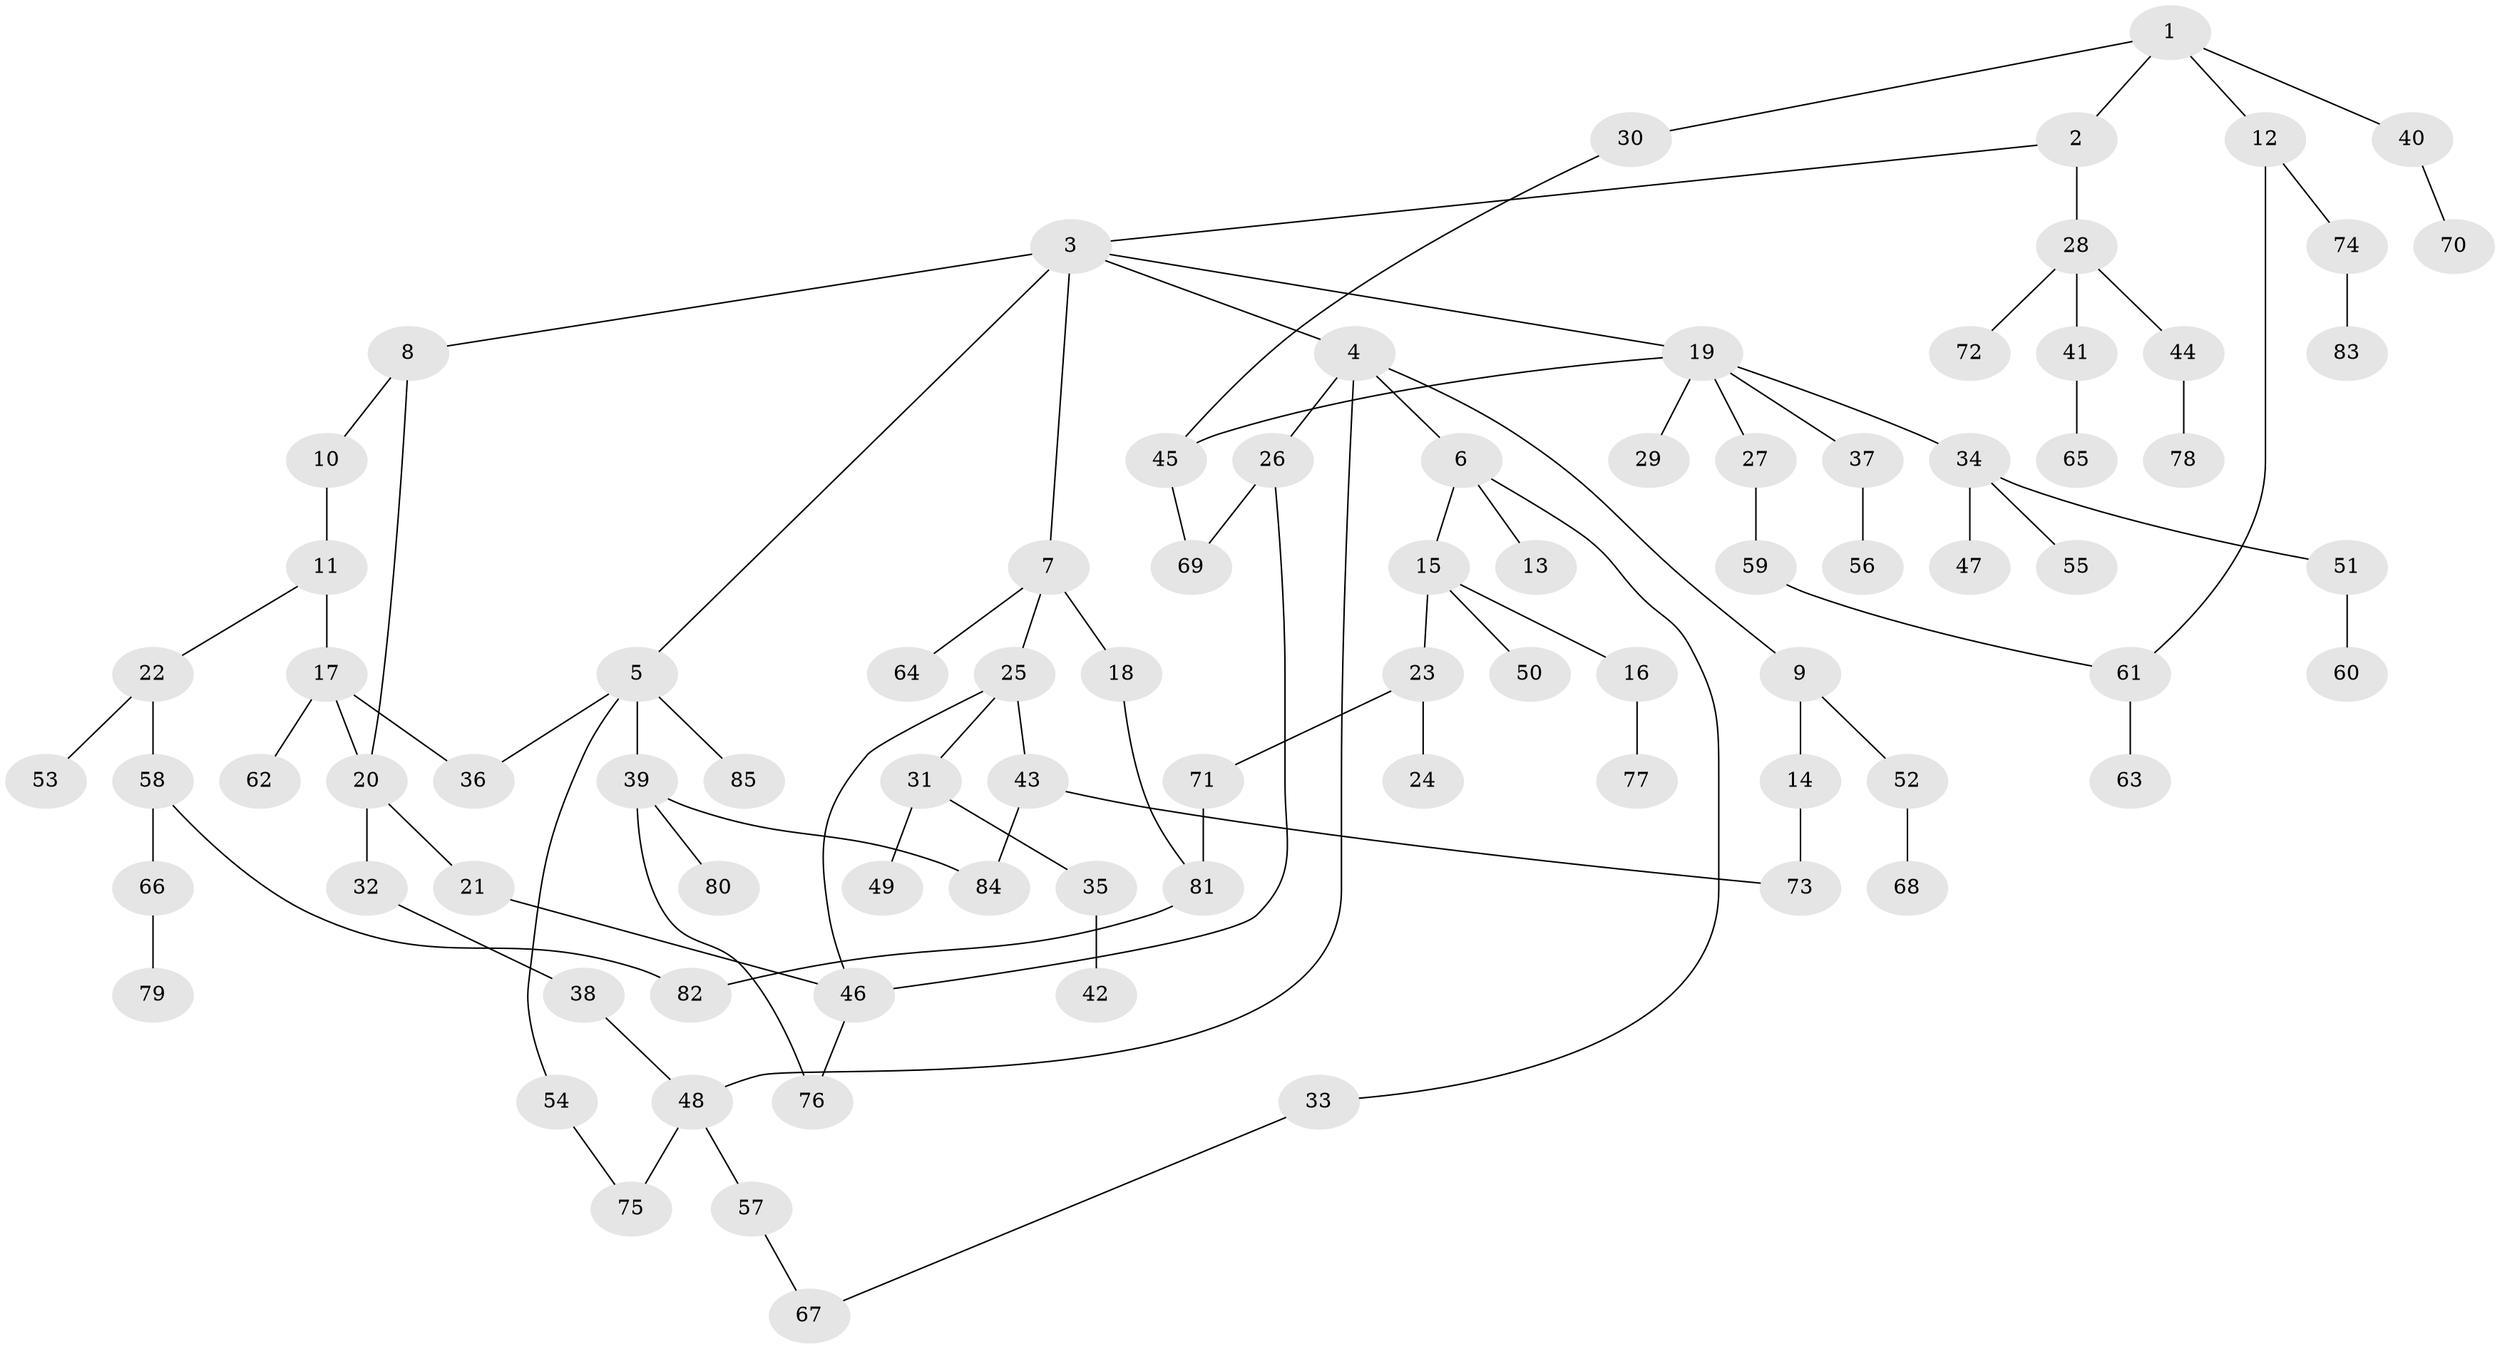 // Generated by graph-tools (version 1.1) at 2025/00/03/09/25 03:00:56]
// undirected, 85 vertices, 99 edges
graph export_dot {
graph [start="1"]
  node [color=gray90,style=filled];
  1;
  2;
  3;
  4;
  5;
  6;
  7;
  8;
  9;
  10;
  11;
  12;
  13;
  14;
  15;
  16;
  17;
  18;
  19;
  20;
  21;
  22;
  23;
  24;
  25;
  26;
  27;
  28;
  29;
  30;
  31;
  32;
  33;
  34;
  35;
  36;
  37;
  38;
  39;
  40;
  41;
  42;
  43;
  44;
  45;
  46;
  47;
  48;
  49;
  50;
  51;
  52;
  53;
  54;
  55;
  56;
  57;
  58;
  59;
  60;
  61;
  62;
  63;
  64;
  65;
  66;
  67;
  68;
  69;
  70;
  71;
  72;
  73;
  74;
  75;
  76;
  77;
  78;
  79;
  80;
  81;
  82;
  83;
  84;
  85;
  1 -- 2;
  1 -- 12;
  1 -- 30;
  1 -- 40;
  2 -- 3;
  2 -- 28;
  3 -- 4;
  3 -- 5;
  3 -- 7;
  3 -- 8;
  3 -- 19;
  4 -- 6;
  4 -- 9;
  4 -- 26;
  4 -- 48;
  5 -- 39;
  5 -- 54;
  5 -- 85;
  5 -- 36;
  6 -- 13;
  6 -- 15;
  6 -- 33;
  7 -- 18;
  7 -- 25;
  7 -- 64;
  8 -- 10;
  8 -- 20;
  9 -- 14;
  9 -- 52;
  10 -- 11;
  11 -- 17;
  11 -- 22;
  12 -- 61;
  12 -- 74;
  14 -- 73;
  15 -- 16;
  15 -- 23;
  15 -- 50;
  16 -- 77;
  17 -- 20;
  17 -- 36;
  17 -- 62;
  18 -- 81;
  19 -- 27;
  19 -- 29;
  19 -- 34;
  19 -- 37;
  19 -- 45;
  20 -- 21;
  20 -- 32;
  21 -- 46;
  22 -- 53;
  22 -- 58;
  23 -- 24;
  23 -- 71;
  25 -- 31;
  25 -- 43;
  25 -- 46;
  26 -- 46;
  26 -- 69;
  27 -- 59;
  28 -- 41;
  28 -- 44;
  28 -- 72;
  30 -- 45;
  31 -- 35;
  31 -- 49;
  32 -- 38;
  33 -- 67;
  34 -- 47;
  34 -- 51;
  34 -- 55;
  35 -- 42;
  37 -- 56;
  38 -- 48;
  39 -- 76;
  39 -- 80;
  39 -- 84;
  40 -- 70;
  41 -- 65;
  43 -- 84;
  43 -- 73;
  44 -- 78;
  45 -- 69;
  46 -- 76;
  48 -- 57;
  48 -- 75;
  51 -- 60;
  52 -- 68;
  54 -- 75;
  57 -- 67;
  58 -- 66;
  58 -- 82;
  59 -- 61;
  61 -- 63;
  66 -- 79;
  71 -- 81;
  74 -- 83;
  81 -- 82;
}
